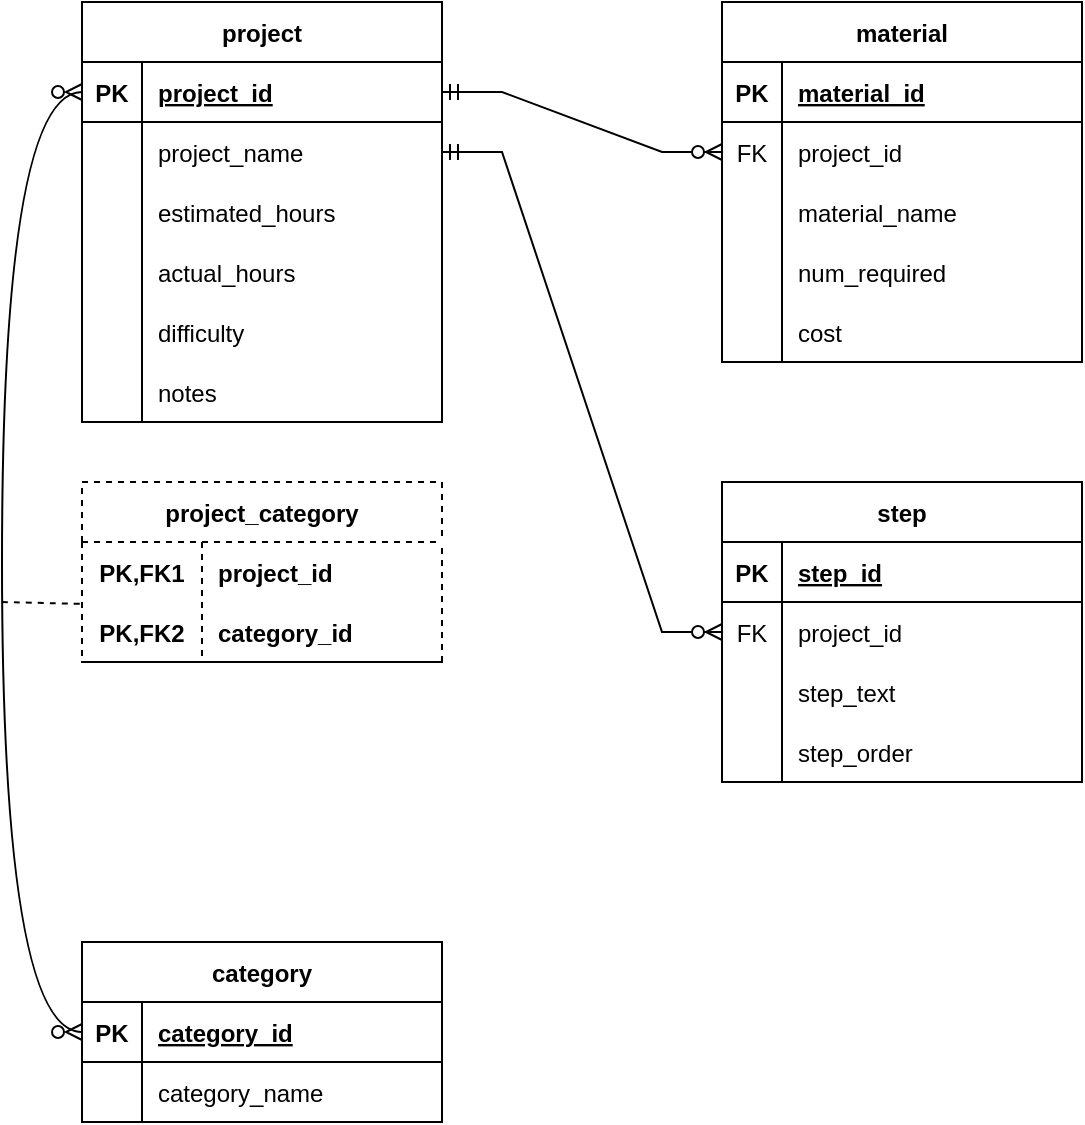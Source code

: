 <mxfile version="20.6.0"><diagram id="P4YU9D87NMEReY65MhB2" name="Page-1"><mxGraphModel dx="1381" dy="764" grid="1" gridSize="10" guides="1" tooltips="1" connect="1" arrows="1" fold="1" page="1" pageScale="1" pageWidth="850" pageHeight="1100" math="0" shadow="0"><root><mxCell id="0"/><mxCell id="1" parent="0"/><mxCell id="qmlGhlVfZ5RidT5VPYV0-1" value="project" style="shape=table;startSize=30;container=1;collapsible=1;childLayout=tableLayout;fixedRows=1;rowLines=0;fontStyle=1;align=center;resizeLast=1;" vertex="1" parent="1"><mxGeometry x="90" y="80" width="180" height="210" as="geometry"/></mxCell><mxCell id="qmlGhlVfZ5RidT5VPYV0-2" value="" style="shape=tableRow;horizontal=0;startSize=0;swimlaneHead=0;swimlaneBody=0;fillColor=none;collapsible=0;dropTarget=0;points=[[0,0.5],[1,0.5]];portConstraint=eastwest;top=0;left=0;right=0;bottom=1;" vertex="1" parent="qmlGhlVfZ5RidT5VPYV0-1"><mxGeometry y="30" width="180" height="30" as="geometry"/></mxCell><mxCell id="qmlGhlVfZ5RidT5VPYV0-3" value="PK" style="shape=partialRectangle;connectable=0;fillColor=none;top=0;left=0;bottom=0;right=0;fontStyle=1;overflow=hidden;" vertex="1" parent="qmlGhlVfZ5RidT5VPYV0-2"><mxGeometry width="30" height="30" as="geometry"><mxRectangle width="30" height="30" as="alternateBounds"/></mxGeometry></mxCell><mxCell id="qmlGhlVfZ5RidT5VPYV0-4" value="project_id" style="shape=partialRectangle;connectable=0;fillColor=none;top=0;left=0;bottom=0;right=0;align=left;spacingLeft=6;fontStyle=5;overflow=hidden;" vertex="1" parent="qmlGhlVfZ5RidT5VPYV0-2"><mxGeometry x="30" width="150" height="30" as="geometry"><mxRectangle width="150" height="30" as="alternateBounds"/></mxGeometry></mxCell><mxCell id="qmlGhlVfZ5RidT5VPYV0-5" value="" style="shape=tableRow;horizontal=0;startSize=0;swimlaneHead=0;swimlaneBody=0;fillColor=none;collapsible=0;dropTarget=0;points=[[0,0.5],[1,0.5]];portConstraint=eastwest;top=0;left=0;right=0;bottom=0;" vertex="1" parent="qmlGhlVfZ5RidT5VPYV0-1"><mxGeometry y="60" width="180" height="30" as="geometry"/></mxCell><mxCell id="qmlGhlVfZ5RidT5VPYV0-6" value="" style="shape=partialRectangle;connectable=0;fillColor=none;top=0;left=0;bottom=0;right=0;editable=1;overflow=hidden;" vertex="1" parent="qmlGhlVfZ5RidT5VPYV0-5"><mxGeometry width="30" height="30" as="geometry"><mxRectangle width="30" height="30" as="alternateBounds"/></mxGeometry></mxCell><mxCell id="qmlGhlVfZ5RidT5VPYV0-7" value="project_name" style="shape=partialRectangle;connectable=0;fillColor=none;top=0;left=0;bottom=0;right=0;align=left;spacingLeft=6;overflow=hidden;" vertex="1" parent="qmlGhlVfZ5RidT5VPYV0-5"><mxGeometry x="30" width="150" height="30" as="geometry"><mxRectangle width="150" height="30" as="alternateBounds"/></mxGeometry></mxCell><mxCell id="qmlGhlVfZ5RidT5VPYV0-8" value="" style="shape=tableRow;horizontal=0;startSize=0;swimlaneHead=0;swimlaneBody=0;fillColor=none;collapsible=0;dropTarget=0;points=[[0,0.5],[1,0.5]];portConstraint=eastwest;top=0;left=0;right=0;bottom=0;" vertex="1" parent="qmlGhlVfZ5RidT5VPYV0-1"><mxGeometry y="90" width="180" height="30" as="geometry"/></mxCell><mxCell id="qmlGhlVfZ5RidT5VPYV0-9" value="" style="shape=partialRectangle;connectable=0;fillColor=none;top=0;left=0;bottom=0;right=0;editable=1;overflow=hidden;" vertex="1" parent="qmlGhlVfZ5RidT5VPYV0-8"><mxGeometry width="30" height="30" as="geometry"><mxRectangle width="30" height="30" as="alternateBounds"/></mxGeometry></mxCell><mxCell id="qmlGhlVfZ5RidT5VPYV0-10" value="estimated_hours" style="shape=partialRectangle;connectable=0;fillColor=none;top=0;left=0;bottom=0;right=0;align=left;spacingLeft=6;overflow=hidden;" vertex="1" parent="qmlGhlVfZ5RidT5VPYV0-8"><mxGeometry x="30" width="150" height="30" as="geometry"><mxRectangle width="150" height="30" as="alternateBounds"/></mxGeometry></mxCell><mxCell id="qmlGhlVfZ5RidT5VPYV0-11" value="" style="shape=tableRow;horizontal=0;startSize=0;swimlaneHead=0;swimlaneBody=0;fillColor=none;collapsible=0;dropTarget=0;points=[[0,0.5],[1,0.5]];portConstraint=eastwest;top=0;left=0;right=0;bottom=0;" vertex="1" parent="qmlGhlVfZ5RidT5VPYV0-1"><mxGeometry y="120" width="180" height="30" as="geometry"/></mxCell><mxCell id="qmlGhlVfZ5RidT5VPYV0-12" value="" style="shape=partialRectangle;connectable=0;fillColor=none;top=0;left=0;bottom=0;right=0;editable=1;overflow=hidden;" vertex="1" parent="qmlGhlVfZ5RidT5VPYV0-11"><mxGeometry width="30" height="30" as="geometry"><mxRectangle width="30" height="30" as="alternateBounds"/></mxGeometry></mxCell><mxCell id="qmlGhlVfZ5RidT5VPYV0-13" value="actual_hours" style="shape=partialRectangle;connectable=0;fillColor=none;top=0;left=0;bottom=0;right=0;align=left;spacingLeft=6;overflow=hidden;" vertex="1" parent="qmlGhlVfZ5RidT5VPYV0-11"><mxGeometry x="30" width="150" height="30" as="geometry"><mxRectangle width="150" height="30" as="alternateBounds"/></mxGeometry></mxCell><mxCell id="qmlGhlVfZ5RidT5VPYV0-73" style="shape=tableRow;horizontal=0;startSize=0;swimlaneHead=0;swimlaneBody=0;fillColor=none;collapsible=0;dropTarget=0;points=[[0,0.5],[1,0.5]];portConstraint=eastwest;top=0;left=0;right=0;bottom=0;" vertex="1" parent="qmlGhlVfZ5RidT5VPYV0-1"><mxGeometry y="150" width="180" height="30" as="geometry"/></mxCell><mxCell id="qmlGhlVfZ5RidT5VPYV0-74" style="shape=partialRectangle;connectable=0;fillColor=none;top=0;left=0;bottom=0;right=0;editable=1;overflow=hidden;" vertex="1" parent="qmlGhlVfZ5RidT5VPYV0-73"><mxGeometry width="30" height="30" as="geometry"><mxRectangle width="30" height="30" as="alternateBounds"/></mxGeometry></mxCell><mxCell id="qmlGhlVfZ5RidT5VPYV0-75" value="difficulty" style="shape=partialRectangle;connectable=0;fillColor=none;top=0;left=0;bottom=0;right=0;align=left;spacingLeft=6;overflow=hidden;" vertex="1" parent="qmlGhlVfZ5RidT5VPYV0-73"><mxGeometry x="30" width="150" height="30" as="geometry"><mxRectangle width="150" height="30" as="alternateBounds"/></mxGeometry></mxCell><mxCell id="qmlGhlVfZ5RidT5VPYV0-70" style="shape=tableRow;horizontal=0;startSize=0;swimlaneHead=0;swimlaneBody=0;fillColor=none;collapsible=0;dropTarget=0;points=[[0,0.5],[1,0.5]];portConstraint=eastwest;top=0;left=0;right=0;bottom=0;" vertex="1" parent="qmlGhlVfZ5RidT5VPYV0-1"><mxGeometry y="180" width="180" height="30" as="geometry"/></mxCell><mxCell id="qmlGhlVfZ5RidT5VPYV0-71" style="shape=partialRectangle;connectable=0;fillColor=none;top=0;left=0;bottom=0;right=0;editable=1;overflow=hidden;" vertex="1" parent="qmlGhlVfZ5RidT5VPYV0-70"><mxGeometry width="30" height="30" as="geometry"><mxRectangle width="30" height="30" as="alternateBounds"/></mxGeometry></mxCell><mxCell id="qmlGhlVfZ5RidT5VPYV0-72" value="notes" style="shape=partialRectangle;connectable=0;fillColor=none;top=0;left=0;bottom=0;right=0;align=left;spacingLeft=6;overflow=hidden;" vertex="1" parent="qmlGhlVfZ5RidT5VPYV0-70"><mxGeometry x="30" width="150" height="30" as="geometry"><mxRectangle width="150" height="30" as="alternateBounds"/></mxGeometry></mxCell><mxCell id="qmlGhlVfZ5RidT5VPYV0-14" value="material" style="shape=table;startSize=30;container=1;collapsible=1;childLayout=tableLayout;fixedRows=1;rowLines=0;fontStyle=1;align=center;resizeLast=1;" vertex="1" parent="1"><mxGeometry x="410" y="80" width="180" height="180" as="geometry"/></mxCell><mxCell id="qmlGhlVfZ5RidT5VPYV0-15" value="" style="shape=tableRow;horizontal=0;startSize=0;swimlaneHead=0;swimlaneBody=0;fillColor=none;collapsible=0;dropTarget=0;points=[[0,0.5],[1,0.5]];portConstraint=eastwest;top=0;left=0;right=0;bottom=1;" vertex="1" parent="qmlGhlVfZ5RidT5VPYV0-14"><mxGeometry y="30" width="180" height="30" as="geometry"/></mxCell><mxCell id="qmlGhlVfZ5RidT5VPYV0-16" value="PK" style="shape=partialRectangle;connectable=0;fillColor=none;top=0;left=0;bottom=0;right=0;fontStyle=1;overflow=hidden;" vertex="1" parent="qmlGhlVfZ5RidT5VPYV0-15"><mxGeometry width="30" height="30" as="geometry"><mxRectangle width="30" height="30" as="alternateBounds"/></mxGeometry></mxCell><mxCell id="qmlGhlVfZ5RidT5VPYV0-17" value="material_id" style="shape=partialRectangle;connectable=0;fillColor=none;top=0;left=0;bottom=0;right=0;align=left;spacingLeft=6;fontStyle=5;overflow=hidden;" vertex="1" parent="qmlGhlVfZ5RidT5VPYV0-15"><mxGeometry x="30" width="150" height="30" as="geometry"><mxRectangle width="150" height="30" as="alternateBounds"/></mxGeometry></mxCell><mxCell id="qmlGhlVfZ5RidT5VPYV0-18" value="" style="shape=tableRow;horizontal=0;startSize=0;swimlaneHead=0;swimlaneBody=0;fillColor=none;collapsible=0;dropTarget=0;points=[[0,0.5],[1,0.5]];portConstraint=eastwest;top=0;left=0;right=0;bottom=0;" vertex="1" parent="qmlGhlVfZ5RidT5VPYV0-14"><mxGeometry y="60" width="180" height="30" as="geometry"/></mxCell><mxCell id="qmlGhlVfZ5RidT5VPYV0-19" value="FK" style="shape=partialRectangle;connectable=0;fillColor=none;top=0;left=0;bottom=0;right=0;editable=1;overflow=hidden;" vertex="1" parent="qmlGhlVfZ5RidT5VPYV0-18"><mxGeometry width="30" height="30" as="geometry"><mxRectangle width="30" height="30" as="alternateBounds"/></mxGeometry></mxCell><mxCell id="qmlGhlVfZ5RidT5VPYV0-20" value="project_id" style="shape=partialRectangle;connectable=0;fillColor=none;top=0;left=0;bottom=0;right=0;align=left;spacingLeft=6;overflow=hidden;" vertex="1" parent="qmlGhlVfZ5RidT5VPYV0-18"><mxGeometry x="30" width="150" height="30" as="geometry"><mxRectangle width="150" height="30" as="alternateBounds"/></mxGeometry></mxCell><mxCell id="qmlGhlVfZ5RidT5VPYV0-21" value="" style="shape=tableRow;horizontal=0;startSize=0;swimlaneHead=0;swimlaneBody=0;fillColor=none;collapsible=0;dropTarget=0;points=[[0,0.5],[1,0.5]];portConstraint=eastwest;top=0;left=0;right=0;bottom=0;" vertex="1" parent="qmlGhlVfZ5RidT5VPYV0-14"><mxGeometry y="90" width="180" height="30" as="geometry"/></mxCell><mxCell id="qmlGhlVfZ5RidT5VPYV0-22" value="" style="shape=partialRectangle;connectable=0;fillColor=none;top=0;left=0;bottom=0;right=0;editable=1;overflow=hidden;" vertex="1" parent="qmlGhlVfZ5RidT5VPYV0-21"><mxGeometry width="30" height="30" as="geometry"><mxRectangle width="30" height="30" as="alternateBounds"/></mxGeometry></mxCell><mxCell id="qmlGhlVfZ5RidT5VPYV0-23" value="material_name" style="shape=partialRectangle;connectable=0;fillColor=none;top=0;left=0;bottom=0;right=0;align=left;spacingLeft=6;overflow=hidden;" vertex="1" parent="qmlGhlVfZ5RidT5VPYV0-21"><mxGeometry x="30" width="150" height="30" as="geometry"><mxRectangle width="150" height="30" as="alternateBounds"/></mxGeometry></mxCell><mxCell id="qmlGhlVfZ5RidT5VPYV0-24" value="" style="shape=tableRow;horizontal=0;startSize=0;swimlaneHead=0;swimlaneBody=0;fillColor=none;collapsible=0;dropTarget=0;points=[[0,0.5],[1,0.5]];portConstraint=eastwest;top=0;left=0;right=0;bottom=0;" vertex="1" parent="qmlGhlVfZ5RidT5VPYV0-14"><mxGeometry y="120" width="180" height="30" as="geometry"/></mxCell><mxCell id="qmlGhlVfZ5RidT5VPYV0-25" value="" style="shape=partialRectangle;connectable=0;fillColor=none;top=0;left=0;bottom=0;right=0;editable=1;overflow=hidden;" vertex="1" parent="qmlGhlVfZ5RidT5VPYV0-24"><mxGeometry width="30" height="30" as="geometry"><mxRectangle width="30" height="30" as="alternateBounds"/></mxGeometry></mxCell><mxCell id="qmlGhlVfZ5RidT5VPYV0-26" value="num_required" style="shape=partialRectangle;connectable=0;fillColor=none;top=0;left=0;bottom=0;right=0;align=left;spacingLeft=6;overflow=hidden;" vertex="1" parent="qmlGhlVfZ5RidT5VPYV0-24"><mxGeometry x="30" width="150" height="30" as="geometry"><mxRectangle width="150" height="30" as="alternateBounds"/></mxGeometry></mxCell><mxCell id="qmlGhlVfZ5RidT5VPYV0-76" style="shape=tableRow;horizontal=0;startSize=0;swimlaneHead=0;swimlaneBody=0;fillColor=none;collapsible=0;dropTarget=0;points=[[0,0.5],[1,0.5]];portConstraint=eastwest;top=0;left=0;right=0;bottom=0;" vertex="1" parent="qmlGhlVfZ5RidT5VPYV0-14"><mxGeometry y="150" width="180" height="30" as="geometry"/></mxCell><mxCell id="qmlGhlVfZ5RidT5VPYV0-77" style="shape=partialRectangle;connectable=0;fillColor=none;top=0;left=0;bottom=0;right=0;editable=1;overflow=hidden;" vertex="1" parent="qmlGhlVfZ5RidT5VPYV0-76"><mxGeometry width="30" height="30" as="geometry"><mxRectangle width="30" height="30" as="alternateBounds"/></mxGeometry></mxCell><mxCell id="qmlGhlVfZ5RidT5VPYV0-78" value="cost" style="shape=partialRectangle;connectable=0;fillColor=none;top=0;left=0;bottom=0;right=0;align=left;spacingLeft=6;overflow=hidden;" vertex="1" parent="qmlGhlVfZ5RidT5VPYV0-76"><mxGeometry x="30" width="150" height="30" as="geometry"><mxRectangle width="150" height="30" as="alternateBounds"/></mxGeometry></mxCell><mxCell id="qmlGhlVfZ5RidT5VPYV0-27" value="project_category" style="shape=table;startSize=30;container=1;collapsible=1;childLayout=tableLayout;fixedRows=1;rowLines=0;fontStyle=1;align=center;resizeLast=1;dashed=1;" vertex="1" parent="1"><mxGeometry x="90" y="320" width="180" height="90" as="geometry"/></mxCell><mxCell id="qmlGhlVfZ5RidT5VPYV0-28" value="" style="shape=tableRow;horizontal=0;startSize=0;swimlaneHead=0;swimlaneBody=0;fillColor=none;collapsible=0;dropTarget=0;points=[[0,0.5],[1,0.5]];portConstraint=eastwest;top=0;left=0;right=0;bottom=0;" vertex="1" parent="qmlGhlVfZ5RidT5VPYV0-27"><mxGeometry y="30" width="180" height="30" as="geometry"/></mxCell><mxCell id="qmlGhlVfZ5RidT5VPYV0-29" value="PK,FK1" style="shape=partialRectangle;connectable=0;fillColor=none;top=0;left=0;bottom=0;right=0;fontStyle=1;overflow=hidden;" vertex="1" parent="qmlGhlVfZ5RidT5VPYV0-28"><mxGeometry width="60" height="30" as="geometry"><mxRectangle width="60" height="30" as="alternateBounds"/></mxGeometry></mxCell><mxCell id="qmlGhlVfZ5RidT5VPYV0-30" value="project_id" style="shape=partialRectangle;connectable=0;fillColor=none;top=0;left=0;bottom=0;right=0;align=left;spacingLeft=6;fontStyle=1;overflow=hidden;" vertex="1" parent="qmlGhlVfZ5RidT5VPYV0-28"><mxGeometry x="60" width="120" height="30" as="geometry"><mxRectangle width="120" height="30" as="alternateBounds"/></mxGeometry></mxCell><mxCell id="qmlGhlVfZ5RidT5VPYV0-31" value="" style="shape=tableRow;horizontal=0;startSize=0;swimlaneHead=0;swimlaneBody=0;fillColor=none;collapsible=0;dropTarget=0;points=[[0,0.5],[1,0.5]];portConstraint=eastwest;top=0;left=0;right=0;bottom=1;" vertex="1" parent="qmlGhlVfZ5RidT5VPYV0-27"><mxGeometry y="60" width="180" height="30" as="geometry"/></mxCell><mxCell id="qmlGhlVfZ5RidT5VPYV0-32" value="PK,FK2" style="shape=partialRectangle;connectable=0;fillColor=none;top=0;left=0;bottom=0;right=0;fontStyle=1;overflow=hidden;" vertex="1" parent="qmlGhlVfZ5RidT5VPYV0-31"><mxGeometry width="60" height="30" as="geometry"><mxRectangle width="60" height="30" as="alternateBounds"/></mxGeometry></mxCell><mxCell id="qmlGhlVfZ5RidT5VPYV0-33" value="category_id" style="shape=partialRectangle;connectable=0;fillColor=none;top=0;left=0;bottom=0;right=0;align=left;spacingLeft=6;fontStyle=1;overflow=hidden;" vertex="1" parent="qmlGhlVfZ5RidT5VPYV0-31"><mxGeometry x="60" width="120" height="30" as="geometry"><mxRectangle width="120" height="30" as="alternateBounds"/></mxGeometry></mxCell><mxCell id="qmlGhlVfZ5RidT5VPYV0-40" value="" style="edgeStyle=entityRelationEdgeStyle;fontSize=12;html=1;endArrow=ERzeroToMany;startArrow=ERmandOne;rounded=0;entryX=0;entryY=0.5;entryDx=0;entryDy=0;exitX=1;exitY=0.5;exitDx=0;exitDy=0;" edge="1" parent="1" source="qmlGhlVfZ5RidT5VPYV0-2" target="qmlGhlVfZ5RidT5VPYV0-18"><mxGeometry width="100" height="100" relative="1" as="geometry"><mxPoint x="370" y="440" as="sourcePoint"/><mxPoint x="470" y="340" as="targetPoint"/></mxGeometry></mxCell><mxCell id="qmlGhlVfZ5RidT5VPYV0-41" value="step" style="shape=table;startSize=30;container=1;collapsible=1;childLayout=tableLayout;fixedRows=1;rowLines=0;fontStyle=1;align=center;resizeLast=1;" vertex="1" parent="1"><mxGeometry x="410" y="320" width="180" height="150" as="geometry"/></mxCell><mxCell id="qmlGhlVfZ5RidT5VPYV0-42" value="" style="shape=tableRow;horizontal=0;startSize=0;swimlaneHead=0;swimlaneBody=0;fillColor=none;collapsible=0;dropTarget=0;points=[[0,0.5],[1,0.5]];portConstraint=eastwest;top=0;left=0;right=0;bottom=1;" vertex="1" parent="qmlGhlVfZ5RidT5VPYV0-41"><mxGeometry y="30" width="180" height="30" as="geometry"/></mxCell><mxCell id="qmlGhlVfZ5RidT5VPYV0-43" value="PK" style="shape=partialRectangle;connectable=0;fillColor=none;top=0;left=0;bottom=0;right=0;fontStyle=1;overflow=hidden;" vertex="1" parent="qmlGhlVfZ5RidT5VPYV0-42"><mxGeometry width="30" height="30" as="geometry"><mxRectangle width="30" height="30" as="alternateBounds"/></mxGeometry></mxCell><mxCell id="qmlGhlVfZ5RidT5VPYV0-44" value="step_id" style="shape=partialRectangle;connectable=0;fillColor=none;top=0;left=0;bottom=0;right=0;align=left;spacingLeft=6;fontStyle=5;overflow=hidden;" vertex="1" parent="qmlGhlVfZ5RidT5VPYV0-42"><mxGeometry x="30" width="150" height="30" as="geometry"><mxRectangle width="150" height="30" as="alternateBounds"/></mxGeometry></mxCell><mxCell id="qmlGhlVfZ5RidT5VPYV0-45" value="" style="shape=tableRow;horizontal=0;startSize=0;swimlaneHead=0;swimlaneBody=0;fillColor=none;collapsible=0;dropTarget=0;points=[[0,0.5],[1,0.5]];portConstraint=eastwest;top=0;left=0;right=0;bottom=0;" vertex="1" parent="qmlGhlVfZ5RidT5VPYV0-41"><mxGeometry y="60" width="180" height="30" as="geometry"/></mxCell><mxCell id="qmlGhlVfZ5RidT5VPYV0-46" value="FK" style="shape=partialRectangle;connectable=0;fillColor=none;top=0;left=0;bottom=0;right=0;editable=1;overflow=hidden;" vertex="1" parent="qmlGhlVfZ5RidT5VPYV0-45"><mxGeometry width="30" height="30" as="geometry"><mxRectangle width="30" height="30" as="alternateBounds"/></mxGeometry></mxCell><mxCell id="qmlGhlVfZ5RidT5VPYV0-47" value="project_id" style="shape=partialRectangle;connectable=0;fillColor=none;top=0;left=0;bottom=0;right=0;align=left;spacingLeft=6;overflow=hidden;" vertex="1" parent="qmlGhlVfZ5RidT5VPYV0-45"><mxGeometry x="30" width="150" height="30" as="geometry"><mxRectangle width="150" height="30" as="alternateBounds"/></mxGeometry></mxCell><mxCell id="qmlGhlVfZ5RidT5VPYV0-48" value="" style="shape=tableRow;horizontal=0;startSize=0;swimlaneHead=0;swimlaneBody=0;fillColor=none;collapsible=0;dropTarget=0;points=[[0,0.5],[1,0.5]];portConstraint=eastwest;top=0;left=0;right=0;bottom=0;" vertex="1" parent="qmlGhlVfZ5RidT5VPYV0-41"><mxGeometry y="90" width="180" height="30" as="geometry"/></mxCell><mxCell id="qmlGhlVfZ5RidT5VPYV0-49" value="" style="shape=partialRectangle;connectable=0;fillColor=none;top=0;left=0;bottom=0;right=0;editable=1;overflow=hidden;" vertex="1" parent="qmlGhlVfZ5RidT5VPYV0-48"><mxGeometry width="30" height="30" as="geometry"><mxRectangle width="30" height="30" as="alternateBounds"/></mxGeometry></mxCell><mxCell id="qmlGhlVfZ5RidT5VPYV0-50" value="step_text" style="shape=partialRectangle;connectable=0;fillColor=none;top=0;left=0;bottom=0;right=0;align=left;spacingLeft=6;overflow=hidden;" vertex="1" parent="qmlGhlVfZ5RidT5VPYV0-48"><mxGeometry x="30" width="150" height="30" as="geometry"><mxRectangle width="150" height="30" as="alternateBounds"/></mxGeometry></mxCell><mxCell id="qmlGhlVfZ5RidT5VPYV0-51" value="" style="shape=tableRow;horizontal=0;startSize=0;swimlaneHead=0;swimlaneBody=0;fillColor=none;collapsible=0;dropTarget=0;points=[[0,0.5],[1,0.5]];portConstraint=eastwest;top=0;left=0;right=0;bottom=0;" vertex="1" parent="qmlGhlVfZ5RidT5VPYV0-41"><mxGeometry y="120" width="180" height="30" as="geometry"/></mxCell><mxCell id="qmlGhlVfZ5RidT5VPYV0-52" value="" style="shape=partialRectangle;connectable=0;fillColor=none;top=0;left=0;bottom=0;right=0;editable=1;overflow=hidden;" vertex="1" parent="qmlGhlVfZ5RidT5VPYV0-51"><mxGeometry width="30" height="30" as="geometry"><mxRectangle width="30" height="30" as="alternateBounds"/></mxGeometry></mxCell><mxCell id="qmlGhlVfZ5RidT5VPYV0-53" value="step_order" style="shape=partialRectangle;connectable=0;fillColor=none;top=0;left=0;bottom=0;right=0;align=left;spacingLeft=6;overflow=hidden;" vertex="1" parent="qmlGhlVfZ5RidT5VPYV0-51"><mxGeometry x="30" width="150" height="30" as="geometry"><mxRectangle width="150" height="30" as="alternateBounds"/></mxGeometry></mxCell><mxCell id="qmlGhlVfZ5RidT5VPYV0-54" value="category" style="shape=table;startSize=30;container=1;collapsible=1;childLayout=tableLayout;fixedRows=1;rowLines=0;fontStyle=1;align=center;resizeLast=1;" vertex="1" parent="1"><mxGeometry x="90" y="550" width="180" height="90" as="geometry"/></mxCell><mxCell id="qmlGhlVfZ5RidT5VPYV0-55" value="" style="shape=tableRow;horizontal=0;startSize=0;swimlaneHead=0;swimlaneBody=0;fillColor=none;collapsible=0;dropTarget=0;points=[[0,0.5],[1,0.5]];portConstraint=eastwest;top=0;left=0;right=0;bottom=1;" vertex="1" parent="qmlGhlVfZ5RidT5VPYV0-54"><mxGeometry y="30" width="180" height="30" as="geometry"/></mxCell><mxCell id="qmlGhlVfZ5RidT5VPYV0-56" value="PK" style="shape=partialRectangle;connectable=0;fillColor=none;top=0;left=0;bottom=0;right=0;fontStyle=1;overflow=hidden;" vertex="1" parent="qmlGhlVfZ5RidT5VPYV0-55"><mxGeometry width="30" height="30" as="geometry"><mxRectangle width="30" height="30" as="alternateBounds"/></mxGeometry></mxCell><mxCell id="qmlGhlVfZ5RidT5VPYV0-57" value="category_id" style="shape=partialRectangle;connectable=0;fillColor=none;top=0;left=0;bottom=0;right=0;align=left;spacingLeft=6;fontStyle=5;overflow=hidden;" vertex="1" parent="qmlGhlVfZ5RidT5VPYV0-55"><mxGeometry x="30" width="150" height="30" as="geometry"><mxRectangle width="150" height="30" as="alternateBounds"/></mxGeometry></mxCell><mxCell id="qmlGhlVfZ5RidT5VPYV0-58" value="" style="shape=tableRow;horizontal=0;startSize=0;swimlaneHead=0;swimlaneBody=0;fillColor=none;collapsible=0;dropTarget=0;points=[[0,0.5],[1,0.5]];portConstraint=eastwest;top=0;left=0;right=0;bottom=0;" vertex="1" parent="qmlGhlVfZ5RidT5VPYV0-54"><mxGeometry y="60" width="180" height="30" as="geometry"/></mxCell><mxCell id="qmlGhlVfZ5RidT5VPYV0-59" value="" style="shape=partialRectangle;connectable=0;fillColor=none;top=0;left=0;bottom=0;right=0;editable=1;overflow=hidden;" vertex="1" parent="qmlGhlVfZ5RidT5VPYV0-58"><mxGeometry width="30" height="30" as="geometry"><mxRectangle width="30" height="30" as="alternateBounds"/></mxGeometry></mxCell><mxCell id="qmlGhlVfZ5RidT5VPYV0-60" value="category_name" style="shape=partialRectangle;connectable=0;fillColor=none;top=0;left=0;bottom=0;right=0;align=left;spacingLeft=6;overflow=hidden;" vertex="1" parent="qmlGhlVfZ5RidT5VPYV0-58"><mxGeometry x="30" width="150" height="30" as="geometry"><mxRectangle width="150" height="30" as="alternateBounds"/></mxGeometry></mxCell><mxCell id="qmlGhlVfZ5RidT5VPYV0-67" value="" style="fontSize=12;html=1;endArrow=ERzeroToMany;endFill=1;startArrow=ERzeroToMany;rounded=0;entryX=0;entryY=0.5;entryDx=0;entryDy=0;exitX=0;exitY=0.5;exitDx=0;exitDy=0;edgeStyle=orthogonalEdgeStyle;curved=1;" edge="1" parent="1" source="qmlGhlVfZ5RidT5VPYV0-55" target="qmlGhlVfZ5RidT5VPYV0-2"><mxGeometry width="100" height="100" relative="1" as="geometry"><mxPoint x="-50" y="230" as="sourcePoint"/><mxPoint x="50" y="130" as="targetPoint"/><Array as="points"><mxPoint x="50" y="595"/><mxPoint x="50" y="125"/></Array></mxGeometry></mxCell><mxCell id="qmlGhlVfZ5RidT5VPYV0-68" value="" style="endArrow=none;html=1;rounded=0;curved=1;entryX=0.006;entryY=1.033;entryDx=0;entryDy=0;entryPerimeter=0;dashed=1;" edge="1" parent="1" target="qmlGhlVfZ5RidT5VPYV0-28"><mxGeometry relative="1" as="geometry"><mxPoint x="50" y="380" as="sourcePoint"/><mxPoint x="450" y="510" as="targetPoint"/></mxGeometry></mxCell><mxCell id="qmlGhlVfZ5RidT5VPYV0-69" value="" style="edgeStyle=entityRelationEdgeStyle;fontSize=12;html=1;endArrow=ERzeroToMany;startArrow=ERmandOne;rounded=0;entryX=0;entryY=0.5;entryDx=0;entryDy=0;exitX=1;exitY=0.5;exitDx=0;exitDy=0;" edge="1" parent="1" source="qmlGhlVfZ5RidT5VPYV0-5" target="qmlGhlVfZ5RidT5VPYV0-45"><mxGeometry width="100" height="100" relative="1" as="geometry"><mxPoint x="310" y="510" as="sourcePoint"/><mxPoint x="450" y="540" as="targetPoint"/></mxGeometry></mxCell></root></mxGraphModel></diagram></mxfile>